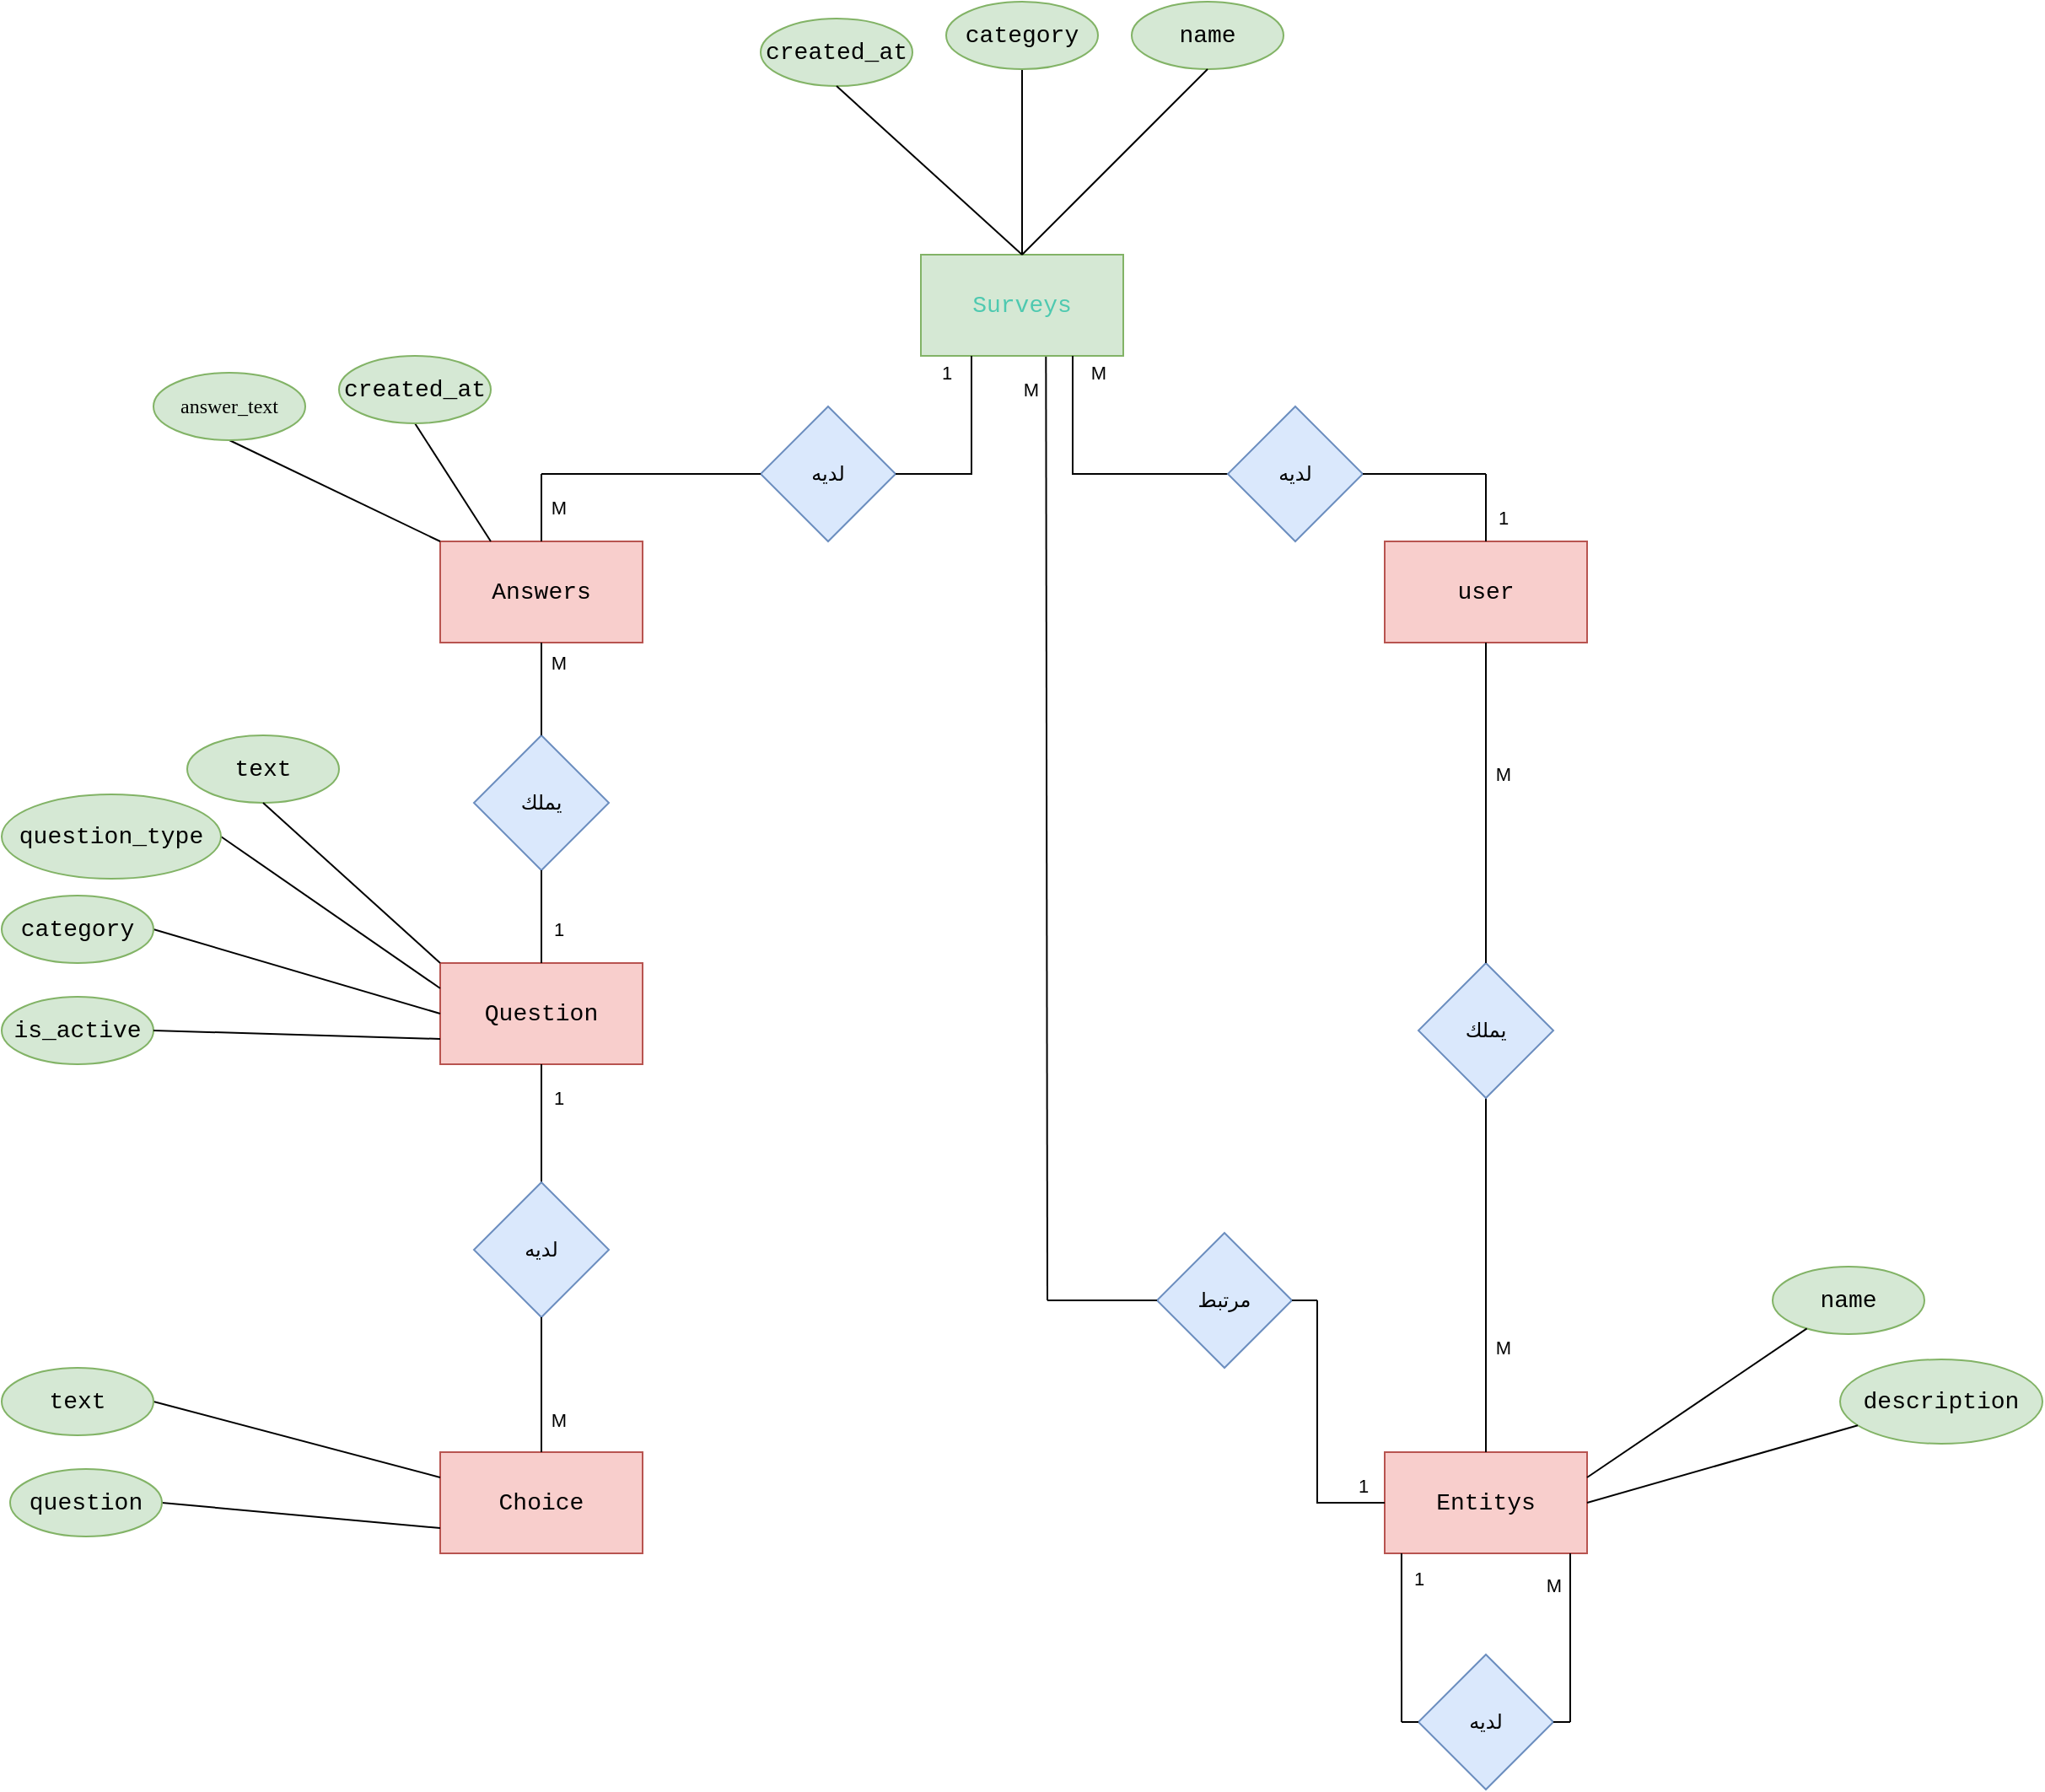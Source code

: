 <mxfile version="25.0.3">
  <diagram name="Page-1" id="BfiXKq1Vaqrl755jk1hW">
    <mxGraphModel dx="1956" dy="1040" grid="1" gridSize="10" guides="1" tooltips="1" connect="1" arrows="1" fold="1" page="1" pageScale="1" pageWidth="827" pageHeight="1169" math="0" shadow="0">
      <root>
        <mxCell id="0" />
        <mxCell id="1" parent="0" />
        <mxCell id="UgzHLojVrY5dG44BISYa-1" value="&lt;div style=&quot;font-family: Consolas, &amp;quot;Courier New&amp;quot;, monospace; font-size: 14px; line-height: 19px; white-space: pre;&quot;&gt;&lt;font color=&quot;#4ec9b0&quot;&gt;Surveys&lt;/font&gt;&lt;/div&gt;" style="rounded=0;whiteSpace=wrap;html=1;strokeColor=#82b366;fillColor=#d5e8d4;" vertex="1" parent="1">
          <mxGeometry x="565" y="260" width="120" height="60" as="geometry" />
        </mxCell>
        <mxCell id="UgzHLojVrY5dG44BISYa-2" value="لديه" style="rhombus;whiteSpace=wrap;html=1;fillColor=#dae8fc;strokeColor=#6c8ebf;" vertex="1" parent="1">
          <mxGeometry x="470" y="350" width="80" height="80" as="geometry" />
        </mxCell>
        <mxCell id="UgzHLojVrY5dG44BISYa-8" value="&lt;div style=&quot;font-family: Consolas, &amp;quot;Courier New&amp;quot;, monospace; font-size: 14px; line-height: 19px; white-space: pre;&quot;&gt;created_at&lt;/div&gt;" style="ellipse;whiteSpace=wrap;html=1;fillColor=#d5e8d4;strokeColor=#82b366;" vertex="1" parent="1">
          <mxGeometry x="470" y="120" width="90" height="40" as="geometry" />
        </mxCell>
        <mxCell id="UgzHLojVrY5dG44BISYa-11" value="" style="endArrow=none;html=1;rounded=0;entryX=0.5;entryY=1;entryDx=0;entryDy=0;exitX=0.5;exitY=0;exitDx=0;exitDy=0;" edge="1" parent="1" source="UgzHLojVrY5dG44BISYa-1" target="UgzHLojVrY5dG44BISYa-8">
          <mxGeometry width="50" height="50" relative="1" as="geometry">
            <mxPoint x="610" y="280" as="sourcePoint" />
            <mxPoint x="640" y="280" as="targetPoint" />
          </mxGeometry>
        </mxCell>
        <mxCell id="UgzHLojVrY5dG44BISYa-12" value="" style="endArrow=none;html=1;rounded=0;entryX=0.5;entryY=1;entryDx=0;entryDy=0;exitX=0.5;exitY=0;exitDx=0;exitDy=0;" edge="1" target="UgzHLojVrY5dG44BISYa-13" parent="1" source="UgzHLojVrY5dG44BISYa-1">
          <mxGeometry width="50" height="50" relative="1" as="geometry">
            <mxPoint x="730" y="280" as="sourcePoint" />
            <mxPoint x="760" y="280" as="targetPoint" />
          </mxGeometry>
        </mxCell>
        <mxCell id="UgzHLojVrY5dG44BISYa-13" value="&lt;div style=&quot;font-family: Consolas, &amp;quot;Courier New&amp;quot;, monospace; font-size: 14px; line-height: 19px; white-space: pre;&quot;&gt;category&lt;/div&gt;" style="ellipse;whiteSpace=wrap;html=1;fillColor=#d5e8d4;strokeColor=#82b366;" vertex="1" parent="1">
          <mxGeometry x="580" y="110" width="90" height="40" as="geometry" />
        </mxCell>
        <mxCell id="UgzHLojVrY5dG44BISYa-14" value="&lt;div style=&quot;font-family: Consolas, &amp;quot;Courier New&amp;quot;, monospace; font-size: 14px; line-height: 19px; white-space: pre;&quot;&gt;name&lt;/div&gt;" style="ellipse;whiteSpace=wrap;html=1;fillColor=#d5e8d4;strokeColor=#82b366;" vertex="1" parent="1">
          <mxGeometry x="690" y="110" width="90" height="40" as="geometry" />
        </mxCell>
        <mxCell id="UgzHLojVrY5dG44BISYa-15" value="" style="endArrow=none;html=1;rounded=0;entryX=0.5;entryY=1;entryDx=0;entryDy=0;exitX=0.5;exitY=0;exitDx=0;exitDy=0;" edge="1" target="UgzHLojVrY5dG44BISYa-14" parent="1" source="UgzHLojVrY5dG44BISYa-1">
          <mxGeometry width="50" height="50" relative="1" as="geometry">
            <mxPoint x="720" y="280" as="sourcePoint" />
            <mxPoint x="870" y="280" as="targetPoint" />
          </mxGeometry>
        </mxCell>
        <mxCell id="UgzHLojVrY5dG44BISYa-19" value="" style="endArrow=none;html=1;rounded=0;entryX=0.25;entryY=1;entryDx=0;entryDy=0;exitX=1;exitY=0.5;exitDx=0;exitDy=0;" edge="1" parent="1" source="UgzHLojVrY5dG44BISYa-2" target="UgzHLojVrY5dG44BISYa-1">
          <mxGeometry width="50" height="50" relative="1" as="geometry">
            <mxPoint x="570" y="390" as="sourcePoint" />
            <mxPoint x="630" y="370" as="targetPoint" />
            <Array as="points">
              <mxPoint x="595" y="390" />
            </Array>
          </mxGeometry>
        </mxCell>
        <mxCell id="UgzHLojVrY5dG44BISYa-110" value="1" style="edgeLabel;html=1;align=center;verticalAlign=middle;resizable=0;points=[];" vertex="1" connectable="0" parent="UgzHLojVrY5dG44BISYa-19">
          <mxGeometry x="0.806" relative="1" as="geometry">
            <mxPoint x="-15" y="-1" as="offset" />
          </mxGeometry>
        </mxCell>
        <mxCell id="UgzHLojVrY5dG44BISYa-20" value="" style="endArrow=none;html=1;rounded=0;entryX=0;entryY=0.5;entryDx=0;entryDy=0;" edge="1" parent="1" target="UgzHLojVrY5dG44BISYa-2">
          <mxGeometry width="50" height="50" relative="1" as="geometry">
            <mxPoint x="340" y="390" as="sourcePoint" />
            <mxPoint x="350" y="410" as="targetPoint" />
          </mxGeometry>
        </mxCell>
        <mxCell id="UgzHLojVrY5dG44BISYa-21" value="&lt;div style=&quot;font-family: Consolas, &amp;quot;Courier New&amp;quot;, monospace; font-size: 14px; line-height: 19px; white-space: pre;&quot;&gt;&lt;div style=&quot;line-height: 19px;&quot;&gt;Answers&lt;/div&gt;&lt;/div&gt;" style="rounded=0;whiteSpace=wrap;html=1;fillColor=#f8cecc;strokeColor=#b85450;" vertex="1" parent="1">
          <mxGeometry x="280" y="430" width="120" height="60" as="geometry" />
        </mxCell>
        <mxCell id="UgzHLojVrY5dG44BISYa-22" value="" style="endArrow=none;html=1;rounded=0;exitX=0.5;exitY=0;exitDx=0;exitDy=0;" edge="1" parent="1" source="UgzHLojVrY5dG44BISYa-21">
          <mxGeometry width="50" height="50" relative="1" as="geometry">
            <mxPoint x="240" y="440" as="sourcePoint" />
            <mxPoint x="340" y="390" as="targetPoint" />
          </mxGeometry>
        </mxCell>
        <mxCell id="UgzHLojVrY5dG44BISYa-111" value="M" style="edgeLabel;html=1;align=center;verticalAlign=middle;resizable=0;points=[];" vertex="1" connectable="0" parent="UgzHLojVrY5dG44BISYa-22">
          <mxGeometry x="0.064" y="1" relative="1" as="geometry">
            <mxPoint x="11" y="1" as="offset" />
          </mxGeometry>
        </mxCell>
        <mxCell id="UgzHLojVrY5dG44BISYa-23" value="" style="endArrow=none;html=1;rounded=0;entryX=0.5;entryY=1;entryDx=0;entryDy=0;exitX=0.25;exitY=0;exitDx=0;exitDy=0;" edge="1" target="UgzHLojVrY5dG44BISYa-24" parent="1" source="UgzHLojVrY5dG44BISYa-21">
          <mxGeometry width="50" height="50" relative="1" as="geometry">
            <mxPoint x="245" y="460" as="sourcePoint" />
            <mxPoint x="260" y="480" as="targetPoint" />
          </mxGeometry>
        </mxCell>
        <mxCell id="UgzHLojVrY5dG44BISYa-24" value="&lt;div style=&quot;font-family: Consolas, &amp;quot;Courier New&amp;quot;, monospace; font-size: 14px; line-height: 19px; white-space: pre;&quot;&gt;created_at&lt;/div&gt;" style="ellipse;whiteSpace=wrap;html=1;fillColor=#d5e8d4;strokeColor=#82b366;" vertex="1" parent="1">
          <mxGeometry x="220" y="320" width="90" height="40" as="geometry" />
        </mxCell>
        <mxCell id="UgzHLojVrY5dG44BISYa-25" value="" style="endArrow=none;html=1;rounded=0;entryX=0.5;entryY=1;entryDx=0;entryDy=0;exitX=0;exitY=0;exitDx=0;exitDy=0;" edge="1" target="UgzHLojVrY5dG44BISYa-26" parent="1" source="UgzHLojVrY5dG44BISYa-21">
          <mxGeometry width="50" height="50" relative="1" as="geometry">
            <mxPoint x="300" y="440" as="sourcePoint" />
            <mxPoint x="280" y="480" as="targetPoint" />
          </mxGeometry>
        </mxCell>
        <mxCell id="UgzHLojVrY5dG44BISYa-26" value="&lt;div style=&quot;line-height: 19px;&quot;&gt;&lt;div style=&quot;line-height: 19px;&quot;&gt;&lt;font face=&quot;Tahoma&quot;&gt;answer_text&lt;/font&gt;&lt;/div&gt;&lt;/div&gt;" style="ellipse;whiteSpace=wrap;html=1;fillColor=#d5e8d4;strokeColor=#82b366;" vertex="1" parent="1">
          <mxGeometry x="110" y="330" width="90" height="40" as="geometry" />
        </mxCell>
        <mxCell id="UgzHLojVrY5dG44BISYa-27" value="يملك" style="rhombus;whiteSpace=wrap;html=1;fillColor=#dae8fc;strokeColor=#6c8ebf;" vertex="1" parent="1">
          <mxGeometry x="300" y="545" width="80" height="80" as="geometry" />
        </mxCell>
        <mxCell id="UgzHLojVrY5dG44BISYa-28" value="&lt;div style=&quot;font-family: Consolas, &amp;quot;Courier New&amp;quot;, monospace; font-size: 14px; line-height: 19px; white-space: pre;&quot;&gt;&lt;div style=&quot;line-height: 19px;&quot;&gt;Question&lt;/div&gt;&lt;/div&gt;" style="rounded=0;whiteSpace=wrap;html=1;fillColor=#f8cecc;strokeColor=#b85450;" vertex="1" parent="1">
          <mxGeometry x="280" y="680" width="120" height="60" as="geometry" />
        </mxCell>
        <mxCell id="UgzHLojVrY5dG44BISYa-29" value="" style="endArrow=none;html=1;rounded=0;entryX=0.5;entryY=1;entryDx=0;entryDy=0;exitX=0.5;exitY=0;exitDx=0;exitDy=0;" edge="1" parent="1" source="UgzHLojVrY5dG44BISYa-27" target="UgzHLojVrY5dG44BISYa-21">
          <mxGeometry width="50" height="50" relative="1" as="geometry">
            <mxPoint x="250" y="560" as="sourcePoint" />
            <mxPoint x="300" y="510" as="targetPoint" />
          </mxGeometry>
        </mxCell>
        <mxCell id="UgzHLojVrY5dG44BISYa-112" value="M" style="edgeLabel;html=1;align=center;verticalAlign=middle;resizable=0;points=[];" vertex="1" connectable="0" parent="UgzHLojVrY5dG44BISYa-29">
          <mxGeometry x="0.584" y="-1" relative="1" as="geometry">
            <mxPoint x="9" as="offset" />
          </mxGeometry>
        </mxCell>
        <mxCell id="UgzHLojVrY5dG44BISYa-30" value="" style="endArrow=none;html=1;rounded=0;entryX=0.5;entryY=1;entryDx=0;entryDy=0;exitX=0.5;exitY=0;exitDx=0;exitDy=0;" edge="1" parent="1" source="UgzHLojVrY5dG44BISYa-28" target="UgzHLojVrY5dG44BISYa-27">
          <mxGeometry width="50" height="50" relative="1" as="geometry">
            <mxPoint x="260" y="700" as="sourcePoint" />
            <mxPoint x="310" y="650" as="targetPoint" />
          </mxGeometry>
        </mxCell>
        <mxCell id="UgzHLojVrY5dG44BISYa-113" value="1" style="edgeLabel;html=1;align=center;verticalAlign=middle;resizable=0;points=[];" vertex="1" connectable="0" parent="UgzHLojVrY5dG44BISYa-30">
          <mxGeometry x="-0.127" relative="1" as="geometry">
            <mxPoint x="10" y="4" as="offset" />
          </mxGeometry>
        </mxCell>
        <mxCell id="UgzHLojVrY5dG44BISYa-31" value="&lt;div style=&quot;font-family: Consolas, &amp;quot;Courier New&amp;quot;, monospace; font-size: 14px; line-height: 19px; white-space: pre;&quot;&gt;text&lt;/div&gt;" style="ellipse;whiteSpace=wrap;html=1;fillColor=#d5e8d4;strokeColor=#82b366;" vertex="1" parent="1">
          <mxGeometry x="130" y="545" width="90" height="40" as="geometry" />
        </mxCell>
        <mxCell id="UgzHLojVrY5dG44BISYa-32" value="" style="endArrow=none;html=1;rounded=0;entryX=0.5;entryY=1;entryDx=0;entryDy=0;exitX=0;exitY=0;exitDx=0;exitDy=0;" edge="1" target="UgzHLojVrY5dG44BISYa-31" parent="1" source="UgzHLojVrY5dG44BISYa-28">
          <mxGeometry width="50" height="50" relative="1" as="geometry">
            <mxPoint x="250" y="680" as="sourcePoint" />
            <mxPoint x="170" y="705" as="targetPoint" />
          </mxGeometry>
        </mxCell>
        <mxCell id="UgzHLojVrY5dG44BISYa-33" value="" style="endArrow=none;html=1;rounded=0;exitX=0;exitY=0.25;exitDx=0;exitDy=0;entryX=1;entryY=0.5;entryDx=0;entryDy=0;" edge="1" target="UgzHLojVrY5dG44BISYa-34" parent="1" source="UgzHLojVrY5dG44BISYa-28">
          <mxGeometry width="50" height="50" relative="1" as="geometry">
            <mxPoint x="220" y="720" as="sourcePoint" />
            <mxPoint x="160" y="610" as="targetPoint" />
          </mxGeometry>
        </mxCell>
        <mxCell id="UgzHLojVrY5dG44BISYa-34" value="&lt;div style=&quot;font-family: Consolas, &amp;quot;Courier New&amp;quot;, monospace; font-size: 14px; line-height: 19px; white-space: pre;&quot;&gt;question_type&lt;/div&gt;" style="ellipse;whiteSpace=wrap;html=1;fillColor=#d5e8d4;strokeColor=#82b366;" vertex="1" parent="1">
          <mxGeometry x="20" y="580" width="130" height="50" as="geometry" />
        </mxCell>
        <mxCell id="UgzHLojVrY5dG44BISYa-35" value="" style="endArrow=none;html=1;rounded=0;entryX=1;entryY=0.5;entryDx=0;entryDy=0;exitX=0;exitY=0.5;exitDx=0;exitDy=0;" edge="1" target="UgzHLojVrY5dG44BISYa-36" parent="1" source="UgzHLojVrY5dG44BISYa-28">
          <mxGeometry width="50" height="50" relative="1" as="geometry">
            <mxPoint x="230" y="750" as="sourcePoint" />
            <mxPoint x="60" y="800" as="targetPoint" />
          </mxGeometry>
        </mxCell>
        <mxCell id="UgzHLojVrY5dG44BISYa-36" value="&lt;div style=&quot;font-family: Consolas, &amp;quot;Courier New&amp;quot;, monospace; font-size: 14px; line-height: 19px; white-space: pre;&quot;&gt;category&lt;/div&gt;" style="ellipse;whiteSpace=wrap;html=1;fillColor=#d5e8d4;strokeColor=#82b366;" vertex="1" parent="1">
          <mxGeometry x="20" y="640" width="90" height="40" as="geometry" />
        </mxCell>
        <mxCell id="UgzHLojVrY5dG44BISYa-37" value="&lt;div style=&quot;font-family: Consolas, &amp;quot;Courier New&amp;quot;, monospace; font-size: 14px; line-height: 19px; white-space: pre;&quot;&gt;is_active&lt;/div&gt;" style="ellipse;whiteSpace=wrap;html=1;fillColor=#d5e8d4;strokeColor=#82b366;" vertex="1" parent="1">
          <mxGeometry x="20" y="700" width="90" height="40" as="geometry" />
        </mxCell>
        <mxCell id="UgzHLojVrY5dG44BISYa-38" value="" style="endArrow=none;html=1;rounded=0;entryX=1;entryY=0.5;entryDx=0;entryDy=0;exitX=0;exitY=0.75;exitDx=0;exitDy=0;" edge="1" target="UgzHLojVrY5dG44BISYa-37" parent="1" source="UgzHLojVrY5dG44BISYa-28">
          <mxGeometry width="50" height="50" relative="1" as="geometry">
            <mxPoint x="280" y="770" as="sourcePoint" />
            <mxPoint x="60" y="860" as="targetPoint" />
          </mxGeometry>
        </mxCell>
        <mxCell id="UgzHLojVrY5dG44BISYa-39" value="&lt;div style=&quot;font-family: Consolas, &amp;quot;Courier New&amp;quot;, monospace; font-size: 14px; line-height: 19px; white-space: pre;&quot;&gt;&lt;div style=&quot;line-height: 19px;&quot;&gt;Choice&lt;/div&gt;&lt;/div&gt;" style="rounded=0;whiteSpace=wrap;html=1;fillColor=#f8cecc;strokeColor=#b85450;" vertex="1" parent="1">
          <mxGeometry x="280" y="970" width="120" height="60" as="geometry" />
        </mxCell>
        <mxCell id="UgzHLojVrY5dG44BISYa-40" value="" style="endArrow=none;html=1;rounded=0;exitX=0.5;exitY=0;exitDx=0;exitDy=0;entryX=0.5;entryY=1;entryDx=0;entryDy=0;" edge="1" source="UgzHLojVrY5dG44BISYa-42" parent="1" target="UgzHLojVrY5dG44BISYa-28">
          <mxGeometry width="50" height="50" relative="1" as="geometry">
            <mxPoint x="250" y="760" as="sourcePoint" />
            <mxPoint x="350" y="780" as="targetPoint" />
          </mxGeometry>
        </mxCell>
        <mxCell id="UgzHLojVrY5dG44BISYa-114" value="1" style="edgeLabel;html=1;align=center;verticalAlign=middle;resizable=0;points=[];" vertex="1" connectable="0" parent="UgzHLojVrY5dG44BISYa-40">
          <mxGeometry x="0.525" relative="1" as="geometry">
            <mxPoint x="10" y="3" as="offset" />
          </mxGeometry>
        </mxCell>
        <mxCell id="UgzHLojVrY5dG44BISYa-41" value="" style="endArrow=none;html=1;rounded=0;entryX=0.5;entryY=1;entryDx=0;entryDy=0;exitX=0.5;exitY=0;exitDx=0;exitDy=0;" edge="1" target="UgzHLojVrY5dG44BISYa-42" parent="1">
          <mxGeometry width="50" height="50" relative="1" as="geometry">
            <mxPoint x="340" y="880" as="sourcePoint" />
            <mxPoint x="310" y="850" as="targetPoint" />
          </mxGeometry>
        </mxCell>
        <mxCell id="UgzHLojVrY5dG44BISYa-42" value="لديه" style="rhombus;whiteSpace=wrap;html=1;fillColor=#dae8fc;strokeColor=#6c8ebf;" vertex="1" parent="1">
          <mxGeometry x="300" y="810" width="80" height="80" as="geometry" />
        </mxCell>
        <mxCell id="UgzHLojVrY5dG44BISYa-45" value="" style="endArrow=none;html=1;rounded=0;exitX=0.5;exitY=0;exitDx=0;exitDy=0;entryX=0.5;entryY=1;entryDx=0;entryDy=0;" edge="1" parent="1" source="UgzHLojVrY5dG44BISYa-39" target="UgzHLojVrY5dG44BISYa-42">
          <mxGeometry width="50" height="50" relative="1" as="geometry">
            <mxPoint x="350" y="820" as="sourcePoint" />
            <mxPoint x="350" y="750" as="targetPoint" />
          </mxGeometry>
        </mxCell>
        <mxCell id="UgzHLojVrY5dG44BISYa-115" value="M" style="edgeLabel;html=1;align=center;verticalAlign=middle;resizable=0;points=[];" vertex="1" connectable="0" parent="UgzHLojVrY5dG44BISYa-45">
          <mxGeometry x="-0.514" y="-1" relative="1" as="geometry">
            <mxPoint x="9" as="offset" />
          </mxGeometry>
        </mxCell>
        <mxCell id="UgzHLojVrY5dG44BISYa-46" value="" style="endArrow=none;html=1;rounded=0;entryX=1;entryY=0.5;entryDx=0;entryDy=0;exitX=0;exitY=0.25;exitDx=0;exitDy=0;" edge="1" target="UgzHLojVrY5dG44BISYa-47" parent="1" source="UgzHLojVrY5dG44BISYa-39">
          <mxGeometry width="50" height="50" relative="1" as="geometry">
            <mxPoint x="296.76" y="992.14" as="sourcePoint" />
            <mxPoint x="60" y="1080" as="targetPoint" />
          </mxGeometry>
        </mxCell>
        <mxCell id="UgzHLojVrY5dG44BISYa-47" value="&lt;div style=&quot;font-family: Consolas, &amp;quot;Courier New&amp;quot;, monospace; font-size: 14px; line-height: 19px; white-space: pre;&quot;&gt;text&lt;/div&gt;" style="ellipse;whiteSpace=wrap;html=1;fillColor=#d5e8d4;strokeColor=#82b366;" vertex="1" parent="1">
          <mxGeometry x="20" y="920" width="90" height="40" as="geometry" />
        </mxCell>
        <mxCell id="UgzHLojVrY5dG44BISYa-48" value="" style="endArrow=none;html=1;rounded=0;entryX=1;entryY=0.5;entryDx=0;entryDy=0;exitX=0;exitY=0.75;exitDx=0;exitDy=0;" edge="1" target="UgzHLojVrY5dG44BISYa-49" parent="1" source="UgzHLojVrY5dG44BISYa-39">
          <mxGeometry width="50" height="50" relative="1" as="geometry">
            <mxPoint x="270" y="1010" as="sourcePoint" />
            <mxPoint x="65" y="1140" as="targetPoint" />
          </mxGeometry>
        </mxCell>
        <mxCell id="UgzHLojVrY5dG44BISYa-49" value="&lt;div style=&quot;font-family: Consolas, &amp;quot;Courier New&amp;quot;, monospace; font-size: 14px; line-height: 19px; white-space: pre;&quot;&gt;question&lt;/div&gt;" style="ellipse;whiteSpace=wrap;html=1;fillColor=#d5e8d4;strokeColor=#82b366;" vertex="1" parent="1">
          <mxGeometry x="25" y="980" width="90" height="40" as="geometry" />
        </mxCell>
        <mxCell id="UgzHLojVrY5dG44BISYa-50" value="&lt;div style=&quot;font-family: Consolas, &amp;quot;Courier New&amp;quot;, monospace; font-size: 14px; line-height: 19px; white-space: pre;&quot;&gt;&lt;div style=&quot;line-height: 19px;&quot;&gt;user&lt;/div&gt;&lt;/div&gt;" style="rounded=0;whiteSpace=wrap;html=1;fillColor=#f8cecc;strokeColor=#b85450;" vertex="1" parent="1">
          <mxGeometry x="840" y="430" width="120" height="60" as="geometry" />
        </mxCell>
        <mxCell id="UgzHLojVrY5dG44BISYa-52" value="" style="endArrow=none;html=1;rounded=0;entryX=0.75;entryY=1;entryDx=0;entryDy=0;exitX=0;exitY=0.5;exitDx=0;exitDy=0;" edge="1" parent="1" source="UgzHLojVrY5dG44BISYa-55" target="UgzHLojVrY5dG44BISYa-1">
          <mxGeometry width="50" height="50" relative="1" as="geometry">
            <mxPoint x="750" y="390" as="sourcePoint" />
            <mxPoint x="655" y="350" as="targetPoint" />
            <Array as="points">
              <mxPoint x="655" y="390" />
            </Array>
          </mxGeometry>
        </mxCell>
        <mxCell id="UgzHLojVrY5dG44BISYa-109" value="M" style="edgeLabel;html=1;align=center;verticalAlign=middle;resizable=0;points=[];" vertex="1" connectable="0" parent="UgzHLojVrY5dG44BISYa-52">
          <mxGeometry x="0.825" relative="1" as="geometry">
            <mxPoint x="15" y="-4" as="offset" />
          </mxGeometry>
        </mxCell>
        <mxCell id="UgzHLojVrY5dG44BISYa-55" value="لديه" style="rhombus;whiteSpace=wrap;html=1;fillColor=#dae8fc;strokeColor=#6c8ebf;" vertex="1" parent="1">
          <mxGeometry x="747" y="350" width="80" height="80" as="geometry" />
        </mxCell>
        <mxCell id="UgzHLojVrY5dG44BISYa-56" value="" style="endArrow=none;html=1;rounded=0;exitX=1;exitY=0.5;exitDx=0;exitDy=0;" edge="1" parent="1" source="UgzHLojVrY5dG44BISYa-55">
          <mxGeometry width="50" height="50" relative="1" as="geometry">
            <mxPoint x="880" y="390" as="sourcePoint" />
            <mxPoint x="900" y="390" as="targetPoint" />
          </mxGeometry>
        </mxCell>
        <mxCell id="UgzHLojVrY5dG44BISYa-58" value="" style="endArrow=none;html=1;rounded=0;exitX=0.5;exitY=0;exitDx=0;exitDy=0;" edge="1" parent="1" source="UgzHLojVrY5dG44BISYa-50">
          <mxGeometry width="50" height="50" relative="1" as="geometry">
            <mxPoint x="903" y="440" as="sourcePoint" />
            <mxPoint x="900" y="390" as="targetPoint" />
          </mxGeometry>
        </mxCell>
        <mxCell id="UgzHLojVrY5dG44BISYa-108" value="1" style="edgeLabel;html=1;align=center;verticalAlign=middle;resizable=0;points=[];" vertex="1" connectable="0" parent="UgzHLojVrY5dG44BISYa-58">
          <mxGeometry x="-0.233" y="-2" relative="1" as="geometry">
            <mxPoint x="8" y="1" as="offset" />
          </mxGeometry>
        </mxCell>
        <mxCell id="UgzHLojVrY5dG44BISYa-70" value="&lt;div style=&quot;font-family: Consolas, &amp;quot;Courier New&amp;quot;, monospace; font-size: 14px; line-height: 19px; white-space: pre;&quot;&gt;&lt;div style=&quot;line-height: 19px;&quot;&gt;Entitys&lt;/div&gt;&lt;/div&gt;" style="rounded=0;whiteSpace=wrap;html=1;fillColor=#f8cecc;strokeColor=#b85450;" vertex="1" parent="1">
          <mxGeometry x="840" y="970" width="120" height="60" as="geometry" />
        </mxCell>
        <mxCell id="UgzHLojVrY5dG44BISYa-74" value="&lt;div style=&quot;font-family: Consolas, &amp;quot;Courier New&amp;quot;, monospace; font-size: 14px; line-height: 19px; white-space: pre;&quot;&gt;name&lt;/div&gt;" style="ellipse;whiteSpace=wrap;html=1;fillColor=#d5e8d4;strokeColor=#82b366;" vertex="1" parent="1">
          <mxGeometry x="1070" y="860" width="90" height="40" as="geometry" />
        </mxCell>
        <mxCell id="UgzHLojVrY5dG44BISYa-75" value="" style="endArrow=none;html=1;rounded=0;exitX=1;exitY=0.25;exitDx=0;exitDy=0;" edge="1" target="UgzHLojVrY5dG44BISYa-74" parent="1" source="UgzHLojVrY5dG44BISYa-70">
          <mxGeometry width="50" height="50" relative="1" as="geometry">
            <mxPoint x="1010" y="970" as="sourcePoint" />
            <mxPoint x="1110" y="1020" as="targetPoint" />
          </mxGeometry>
        </mxCell>
        <mxCell id="UgzHLojVrY5dG44BISYa-76" value="&lt;div style=&quot;font-family: Consolas, &amp;quot;Courier New&amp;quot;, monospace; font-size: 14px; line-height: 19px; white-space: pre;&quot;&gt;description&lt;/div&gt;" style="ellipse;whiteSpace=wrap;html=1;fillColor=#d5e8d4;strokeColor=#82b366;" vertex="1" parent="1">
          <mxGeometry x="1110" y="915" width="120" height="50" as="geometry" />
        </mxCell>
        <mxCell id="UgzHLojVrY5dG44BISYa-77" value="" style="endArrow=none;html=1;rounded=0;exitX=1;exitY=0.5;exitDx=0;exitDy=0;" edge="1" target="UgzHLojVrY5dG44BISYa-76" parent="1" source="UgzHLojVrY5dG44BISYa-70">
          <mxGeometry width="50" height="50" relative="1" as="geometry">
            <mxPoint x="1000" y="1035" as="sourcePoint" />
            <mxPoint x="1150" y="1070" as="targetPoint" />
          </mxGeometry>
        </mxCell>
        <mxCell id="UgzHLojVrY5dG44BISYa-78" value="" style="endArrow=none;html=1;rounded=0;entryX=0.618;entryY=1.008;entryDx=0;entryDy=0;entryPerimeter=0;" edge="1" parent="1" target="UgzHLojVrY5dG44BISYa-1">
          <mxGeometry width="50" height="50" relative="1" as="geometry">
            <mxPoint x="640" y="880" as="sourcePoint" />
            <mxPoint x="630" y="550" as="targetPoint" />
          </mxGeometry>
        </mxCell>
        <mxCell id="UgzHLojVrY5dG44BISYa-116" value="M" style="edgeLabel;html=1;align=center;verticalAlign=middle;resizable=0;points=[];" vertex="1" connectable="0" parent="UgzHLojVrY5dG44BISYa-78">
          <mxGeometry x="0.949" relative="1" as="geometry">
            <mxPoint x="-9" y="5" as="offset" />
          </mxGeometry>
        </mxCell>
        <mxCell id="UgzHLojVrY5dG44BISYa-79" value="مرتبط" style="rhombus;whiteSpace=wrap;html=1;fillColor=#dae8fc;strokeColor=#6c8ebf;" vertex="1" parent="1">
          <mxGeometry x="705" y="840" width="80" height="80" as="geometry" />
        </mxCell>
        <mxCell id="UgzHLojVrY5dG44BISYa-81" value="" style="endArrow=none;html=1;rounded=0;exitX=1;exitY=0.5;exitDx=0;exitDy=0;" edge="1" parent="1" source="UgzHLojVrY5dG44BISYa-79">
          <mxGeometry width="50" height="50" relative="1" as="geometry">
            <mxPoint x="790" y="960" as="sourcePoint" />
            <mxPoint x="800" y="880" as="targetPoint" />
          </mxGeometry>
        </mxCell>
        <mxCell id="UgzHLojVrY5dG44BISYa-82" value="" style="endArrow=none;html=1;rounded=0;entryX=0;entryY=0.5;entryDx=0;entryDy=0;" edge="1" parent="1" target="UgzHLojVrY5dG44BISYa-79">
          <mxGeometry width="50" height="50" relative="1" as="geometry">
            <mxPoint x="640" y="880" as="sourcePoint" />
            <mxPoint x="690" y="910" as="targetPoint" />
          </mxGeometry>
        </mxCell>
        <mxCell id="UgzHLojVrY5dG44BISYa-83" value="" style="endArrow=none;html=1;rounded=0;exitX=0;exitY=0.5;exitDx=0;exitDy=0;" edge="1" parent="1" source="UgzHLojVrY5dG44BISYa-70">
          <mxGeometry width="50" height="50" relative="1" as="geometry">
            <mxPoint x="850" y="1060" as="sourcePoint" />
            <mxPoint x="800" y="880" as="targetPoint" />
            <Array as="points">
              <mxPoint x="800" y="1000" />
            </Array>
          </mxGeometry>
        </mxCell>
        <mxCell id="UgzHLojVrY5dG44BISYa-117" value="1" style="edgeLabel;html=1;align=center;verticalAlign=middle;resizable=0;points=[];" vertex="1" connectable="0" parent="UgzHLojVrY5dG44BISYa-83">
          <mxGeometry x="-0.805" y="-1" relative="1" as="geometry">
            <mxPoint x="2" y="-9" as="offset" />
          </mxGeometry>
        </mxCell>
        <mxCell id="UgzHLojVrY5dG44BISYa-88" value="" style="endArrow=none;html=1;rounded=0;entryX=0.5;entryY=1;entryDx=0;entryDy=0;exitX=0.5;exitY=0;exitDx=0;exitDy=0;" edge="1" target="UgzHLojVrY5dG44BISYa-89" parent="1" source="UgzHLojVrY5dG44BISYa-70">
          <mxGeometry width="50" height="50" relative="1" as="geometry">
            <mxPoint x="900" y="965" as="sourcePoint" />
            <mxPoint x="880" y="915" as="targetPoint" />
          </mxGeometry>
        </mxCell>
        <mxCell id="UgzHLojVrY5dG44BISYa-107" value="M" style="edgeLabel;html=1;align=center;verticalAlign=middle;resizable=0;points=[];" vertex="1" connectable="0" parent="UgzHLojVrY5dG44BISYa-88">
          <mxGeometry x="-0.405" y="-1" relative="1" as="geometry">
            <mxPoint x="9" as="offset" />
          </mxGeometry>
        </mxCell>
        <mxCell id="UgzHLojVrY5dG44BISYa-89" value="يملك" style="rhombus;whiteSpace=wrap;html=1;fillColor=#dae8fc;strokeColor=#6c8ebf;" vertex="1" parent="1">
          <mxGeometry x="860" y="680" width="80" height="80" as="geometry" />
        </mxCell>
        <mxCell id="UgzHLojVrY5dG44BISYa-90" value="" style="endArrow=none;html=1;rounded=0;exitX=0.5;exitY=0;exitDx=0;exitDy=0;entryX=0.5;entryY=1;entryDx=0;entryDy=0;" edge="1" source="UgzHLojVrY5dG44BISYa-89" parent="1" target="UgzHLojVrY5dG44BISYa-50">
          <mxGeometry width="50" height="50" relative="1" as="geometry">
            <mxPoint x="820" y="825" as="sourcePoint" />
            <mxPoint x="900" y="780" as="targetPoint" />
          </mxGeometry>
        </mxCell>
        <mxCell id="UgzHLojVrY5dG44BISYa-106" value="M" style="edgeLabel;html=1;align=center;verticalAlign=middle;resizable=0;points=[];" vertex="1" connectable="0" parent="UgzHLojVrY5dG44BISYa-90">
          <mxGeometry x="0.182" y="1" relative="1" as="geometry">
            <mxPoint x="11" as="offset" />
          </mxGeometry>
        </mxCell>
        <mxCell id="UgzHLojVrY5dG44BISYa-92" value="لديه" style="rhombus;whiteSpace=wrap;html=1;fillColor=#dae8fc;strokeColor=#6c8ebf;" vertex="1" parent="1">
          <mxGeometry x="860" y="1090" width="80" height="80" as="geometry" />
        </mxCell>
        <mxCell id="UgzHLojVrY5dG44BISYa-96" value="" style="endArrow=none;html=1;rounded=0;entryX=0.083;entryY=1;entryDx=0;entryDy=0;entryPerimeter=0;" edge="1" parent="1" target="UgzHLojVrY5dG44BISYa-70">
          <mxGeometry width="50" height="50" relative="1" as="geometry">
            <mxPoint x="850" y="1130" as="sourcePoint" />
            <mxPoint x="830" y="1080" as="targetPoint" />
          </mxGeometry>
        </mxCell>
        <mxCell id="UgzHLojVrY5dG44BISYa-118" value="1" style="edgeLabel;html=1;align=center;verticalAlign=middle;resizable=0;points=[];" vertex="1" connectable="0" parent="UgzHLojVrY5dG44BISYa-96">
          <mxGeometry x="0.697" y="-2" relative="1" as="geometry">
            <mxPoint x="8" as="offset" />
          </mxGeometry>
        </mxCell>
        <mxCell id="UgzHLojVrY5dG44BISYa-98" value="" style="endArrow=none;html=1;rounded=0;entryX=0;entryY=0.5;entryDx=0;entryDy=0;" edge="1" parent="1" target="UgzHLojVrY5dG44BISYa-92">
          <mxGeometry width="50" height="50" relative="1" as="geometry">
            <mxPoint x="850" y="1130" as="sourcePoint" />
            <mxPoint x="850" y="1131" as="targetPoint" />
          </mxGeometry>
        </mxCell>
        <mxCell id="UgzHLojVrY5dG44BISYa-101" value="" style="endArrow=none;html=1;rounded=0;entryX=0.083;entryY=1;entryDx=0;entryDy=0;entryPerimeter=0;" edge="1" parent="1">
          <mxGeometry width="50" height="50" relative="1" as="geometry">
            <mxPoint x="950" y="1130" as="sourcePoint" />
            <mxPoint x="950" y="1030" as="targetPoint" />
          </mxGeometry>
        </mxCell>
        <mxCell id="UgzHLojVrY5dG44BISYa-119" value="M" style="edgeLabel;html=1;align=center;verticalAlign=middle;resizable=0;points=[];" vertex="1" connectable="0" parent="UgzHLojVrY5dG44BISYa-101">
          <mxGeometry x="0.615" y="-1" relative="1" as="geometry">
            <mxPoint x="-11" as="offset" />
          </mxGeometry>
        </mxCell>
        <mxCell id="UgzHLojVrY5dG44BISYa-102" value="" style="endArrow=none;html=1;rounded=0;entryX=1;entryY=0.5;entryDx=0;entryDy=0;" edge="1" parent="1" target="UgzHLojVrY5dG44BISYa-92">
          <mxGeometry width="50" height="50" relative="1" as="geometry">
            <mxPoint x="950" y="1130" as="sourcePoint" />
            <mxPoint x="960" y="1130" as="targetPoint" />
          </mxGeometry>
        </mxCell>
      </root>
    </mxGraphModel>
  </diagram>
</mxfile>

